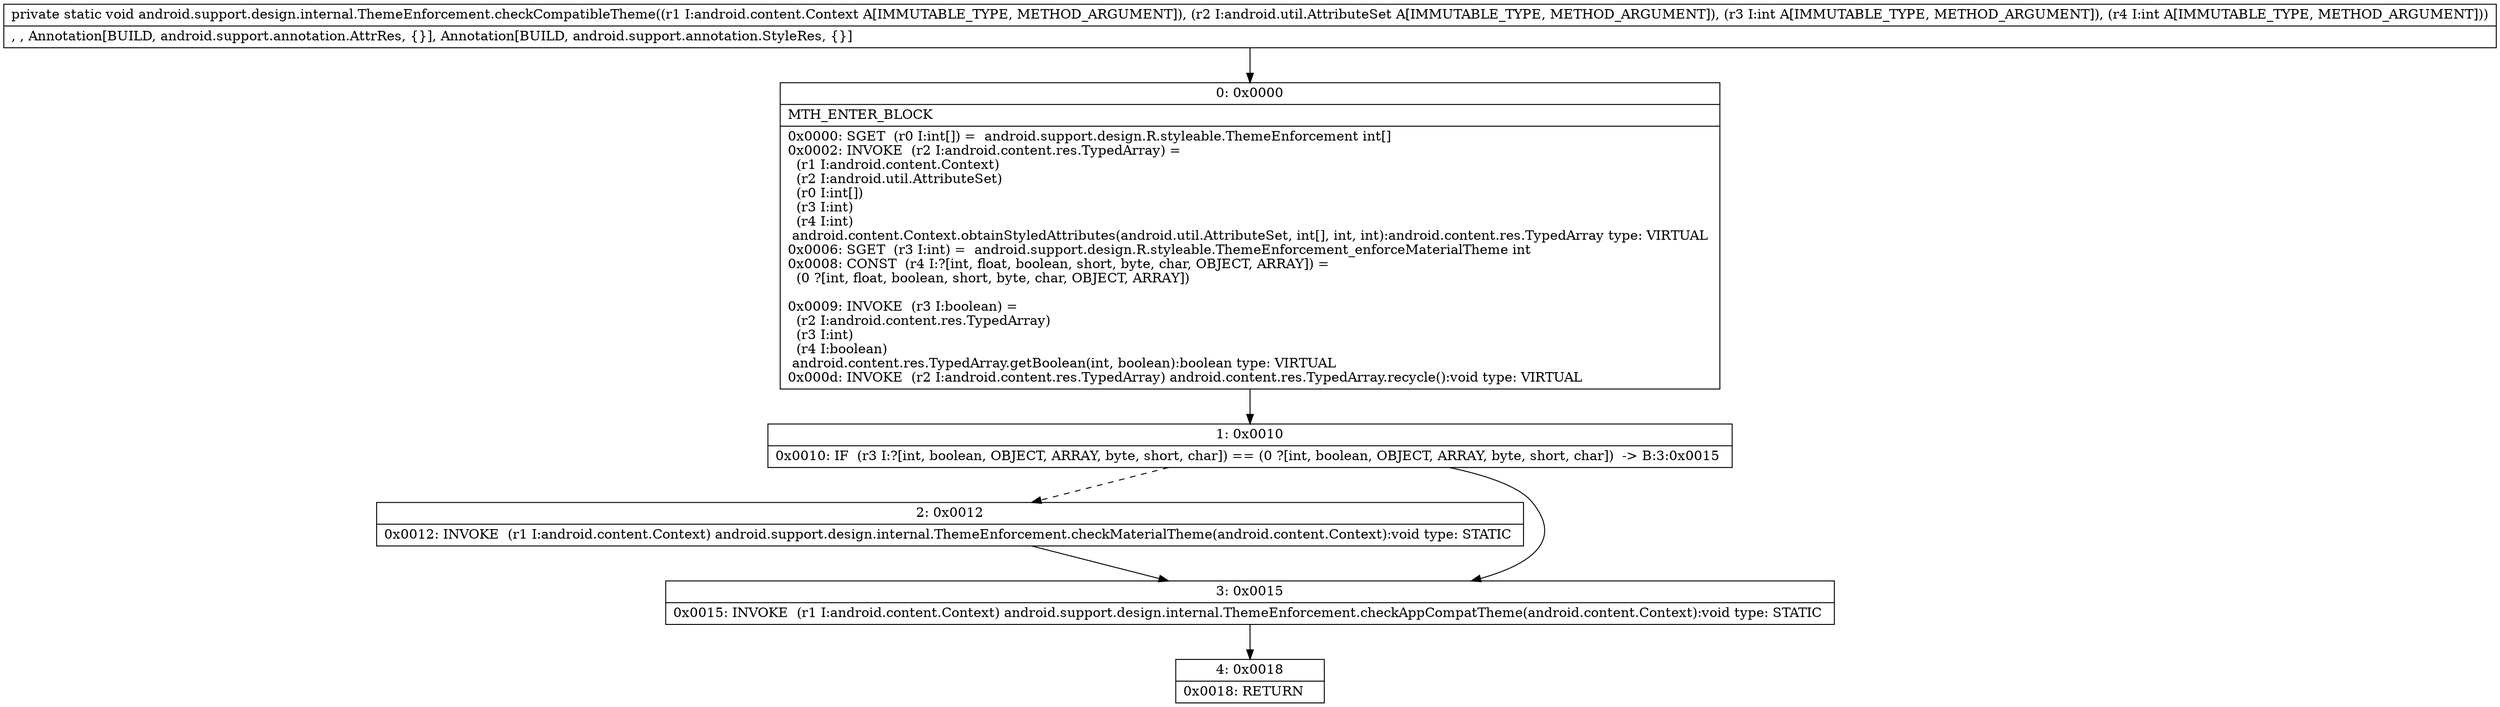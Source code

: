 digraph "CFG forandroid.support.design.internal.ThemeEnforcement.checkCompatibleTheme(Landroid\/content\/Context;Landroid\/util\/AttributeSet;II)V" {
Node_0 [shape=record,label="{0\:\ 0x0000|MTH_ENTER_BLOCK\l|0x0000: SGET  (r0 I:int[]) =  android.support.design.R.styleable.ThemeEnforcement int[] \l0x0002: INVOKE  (r2 I:android.content.res.TypedArray) = \l  (r1 I:android.content.Context)\l  (r2 I:android.util.AttributeSet)\l  (r0 I:int[])\l  (r3 I:int)\l  (r4 I:int)\l android.content.Context.obtainStyledAttributes(android.util.AttributeSet, int[], int, int):android.content.res.TypedArray type: VIRTUAL \l0x0006: SGET  (r3 I:int) =  android.support.design.R.styleable.ThemeEnforcement_enforceMaterialTheme int \l0x0008: CONST  (r4 I:?[int, float, boolean, short, byte, char, OBJECT, ARRAY]) = \l  (0 ?[int, float, boolean, short, byte, char, OBJECT, ARRAY])\l \l0x0009: INVOKE  (r3 I:boolean) = \l  (r2 I:android.content.res.TypedArray)\l  (r3 I:int)\l  (r4 I:boolean)\l android.content.res.TypedArray.getBoolean(int, boolean):boolean type: VIRTUAL \l0x000d: INVOKE  (r2 I:android.content.res.TypedArray) android.content.res.TypedArray.recycle():void type: VIRTUAL \l}"];
Node_1 [shape=record,label="{1\:\ 0x0010|0x0010: IF  (r3 I:?[int, boolean, OBJECT, ARRAY, byte, short, char]) == (0 ?[int, boolean, OBJECT, ARRAY, byte, short, char])  \-\> B:3:0x0015 \l}"];
Node_2 [shape=record,label="{2\:\ 0x0012|0x0012: INVOKE  (r1 I:android.content.Context) android.support.design.internal.ThemeEnforcement.checkMaterialTheme(android.content.Context):void type: STATIC \l}"];
Node_3 [shape=record,label="{3\:\ 0x0015|0x0015: INVOKE  (r1 I:android.content.Context) android.support.design.internal.ThemeEnforcement.checkAppCompatTheme(android.content.Context):void type: STATIC \l}"];
Node_4 [shape=record,label="{4\:\ 0x0018|0x0018: RETURN   \l}"];
MethodNode[shape=record,label="{private static void android.support.design.internal.ThemeEnforcement.checkCompatibleTheme((r1 I:android.content.Context A[IMMUTABLE_TYPE, METHOD_ARGUMENT]), (r2 I:android.util.AttributeSet A[IMMUTABLE_TYPE, METHOD_ARGUMENT]), (r3 I:int A[IMMUTABLE_TYPE, METHOD_ARGUMENT]), (r4 I:int A[IMMUTABLE_TYPE, METHOD_ARGUMENT]))  | , , Annotation[BUILD, android.support.annotation.AttrRes, \{\}], Annotation[BUILD, android.support.annotation.StyleRes, \{\}]\l}"];
MethodNode -> Node_0;
Node_0 -> Node_1;
Node_1 -> Node_2[style=dashed];
Node_1 -> Node_3;
Node_2 -> Node_3;
Node_3 -> Node_4;
}

